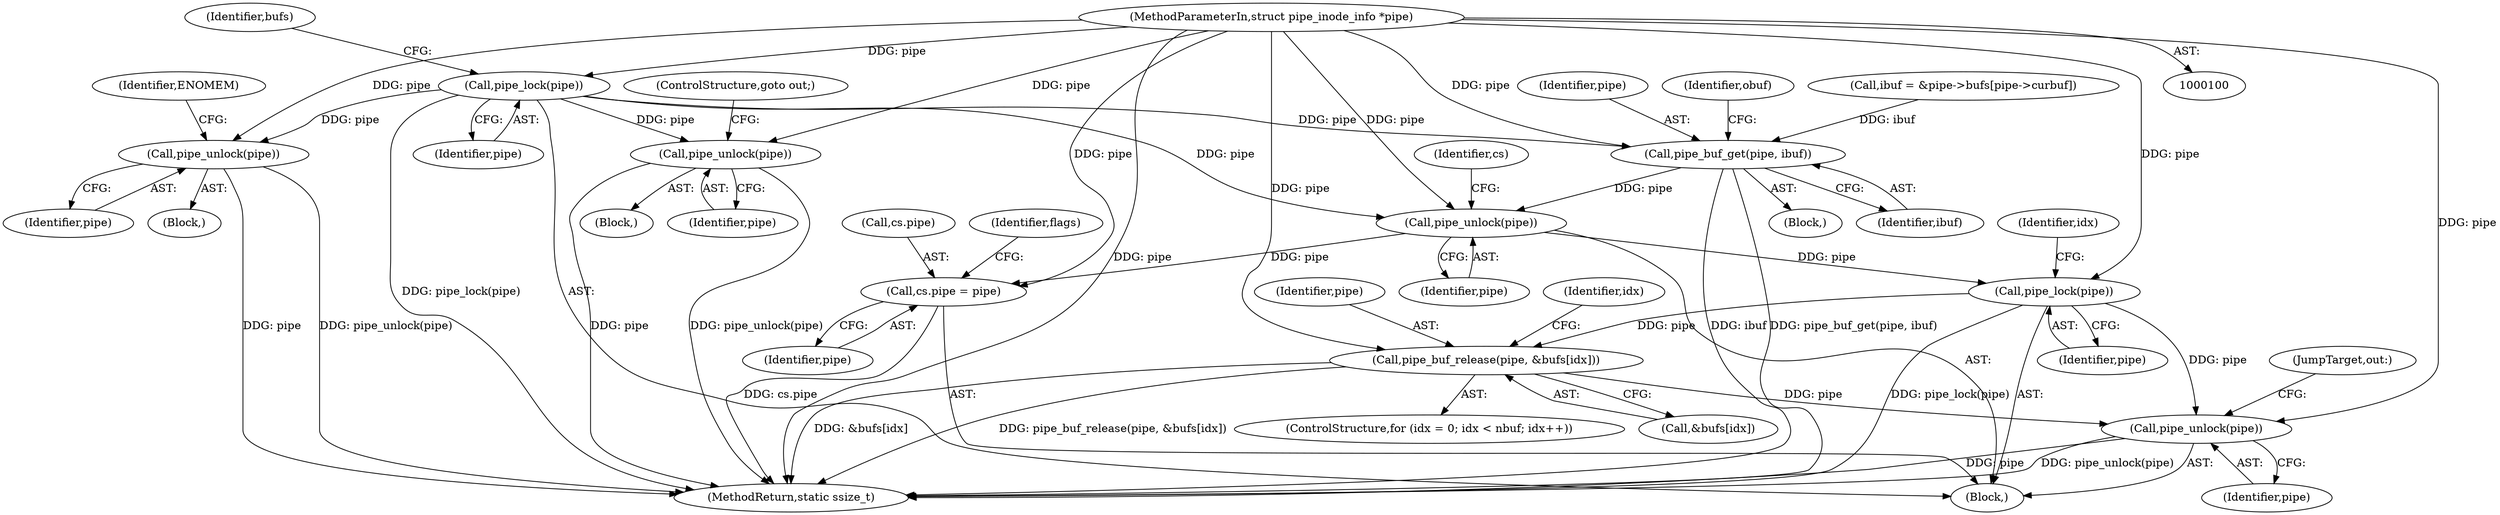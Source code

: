 digraph "1_linux_6b3a707736301c2128ca85ce85fb13f60b5e350a@pointer" {
"1000124" [label="(Call,pipe_lock(pipe))"];
"1000101" [label="(MethodParameterIn,struct pipe_inode_info *pipe)"];
"1000139" [label="(Call,pipe_unlock(pipe))"];
"1000193" [label="(Call,pipe_unlock(pipe))"];
"1000269" [label="(Call,pipe_buf_get(pipe, ibuf))"];
"1000308" [label="(Call,pipe_unlock(pipe))"];
"1000325" [label="(Call,cs.pipe = pipe)"];
"1000346" [label="(Call,pipe_lock(pipe))"];
"1000357" [label="(Call,pipe_buf_release(pipe, &bufs[idx]))"];
"1000363" [label="(Call,pipe_unlock(pipe))"];
"1000358" [label="(Identifier,pipe)"];
"1000312" [label="(Identifier,cs)"];
"1000127" [label="(Identifier,bufs)"];
"1000269" [label="(Call,pipe_buf_get(pipe, ibuf))"];
"1000364" [label="(Identifier,pipe)"];
"1000192" [label="(Block,)"];
"1000326" [label="(Call,cs.pipe)"];
"1000193" [label="(Call,pipe_unlock(pipe))"];
"1000346" [label="(Call,pipe_lock(pipe))"];
"1000359" [label="(Call,&bufs[idx])"];
"1000124" [label="(Call,pipe_lock(pipe))"];
"1000138" [label="(Block,)"];
"1000347" [label="(Identifier,pipe)"];
"1000125" [label="(Identifier,pipe)"];
"1000101" [label="(MethodParameterIn,struct pipe_inode_info *pipe)"];
"1000194" [label="(Identifier,pipe)"];
"1000348" [label="(ControlStructure,for (idx = 0; idx < nbuf; idx++))"];
"1000329" [label="(Identifier,pipe)"];
"1000270" [label="(Identifier,pipe)"];
"1000370" [label="(MethodReturn,static ssize_t)"];
"1000274" [label="(Identifier,obuf)"];
"1000309" [label="(Identifier,pipe)"];
"1000140" [label="(Identifier,pipe)"];
"1000363" [label="(Call,pipe_unlock(pipe))"];
"1000350" [label="(Identifier,idx)"];
"1000271" [label="(Identifier,ibuf)"];
"1000195" [label="(ControlStructure,goto out;)"];
"1000215" [label="(Call,ibuf = &pipe->bufs[pipe->curbuf])"];
"1000308" [label="(Call,pipe_unlock(pipe))"];
"1000143" [label="(Identifier,ENOMEM)"];
"1000325" [label="(Call,cs.pipe = pipe)"];
"1000139" [label="(Call,pipe_unlock(pipe))"];
"1000106" [label="(Block,)"];
"1000365" [label="(JumpTarget,out:)"];
"1000332" [label="(Identifier,flags)"];
"1000268" [label="(Block,)"];
"1000357" [label="(Call,pipe_buf_release(pipe, &bufs[idx]))"];
"1000356" [label="(Identifier,idx)"];
"1000124" -> "1000106"  [label="AST: "];
"1000124" -> "1000125"  [label="CFG: "];
"1000125" -> "1000124"  [label="AST: "];
"1000127" -> "1000124"  [label="CFG: "];
"1000124" -> "1000370"  [label="DDG: pipe_lock(pipe)"];
"1000101" -> "1000124"  [label="DDG: pipe"];
"1000124" -> "1000139"  [label="DDG: pipe"];
"1000124" -> "1000193"  [label="DDG: pipe"];
"1000124" -> "1000269"  [label="DDG: pipe"];
"1000124" -> "1000308"  [label="DDG: pipe"];
"1000101" -> "1000100"  [label="AST: "];
"1000101" -> "1000370"  [label="DDG: pipe"];
"1000101" -> "1000139"  [label="DDG: pipe"];
"1000101" -> "1000193"  [label="DDG: pipe"];
"1000101" -> "1000269"  [label="DDG: pipe"];
"1000101" -> "1000308"  [label="DDG: pipe"];
"1000101" -> "1000325"  [label="DDG: pipe"];
"1000101" -> "1000346"  [label="DDG: pipe"];
"1000101" -> "1000357"  [label="DDG: pipe"];
"1000101" -> "1000363"  [label="DDG: pipe"];
"1000139" -> "1000138"  [label="AST: "];
"1000139" -> "1000140"  [label="CFG: "];
"1000140" -> "1000139"  [label="AST: "];
"1000143" -> "1000139"  [label="CFG: "];
"1000139" -> "1000370"  [label="DDG: pipe_unlock(pipe)"];
"1000139" -> "1000370"  [label="DDG: pipe"];
"1000193" -> "1000192"  [label="AST: "];
"1000193" -> "1000194"  [label="CFG: "];
"1000194" -> "1000193"  [label="AST: "];
"1000195" -> "1000193"  [label="CFG: "];
"1000193" -> "1000370"  [label="DDG: pipe"];
"1000193" -> "1000370"  [label="DDG: pipe_unlock(pipe)"];
"1000269" -> "1000268"  [label="AST: "];
"1000269" -> "1000271"  [label="CFG: "];
"1000270" -> "1000269"  [label="AST: "];
"1000271" -> "1000269"  [label="AST: "];
"1000274" -> "1000269"  [label="CFG: "];
"1000269" -> "1000370"  [label="DDG: pipe_buf_get(pipe, ibuf)"];
"1000269" -> "1000370"  [label="DDG: ibuf"];
"1000215" -> "1000269"  [label="DDG: ibuf"];
"1000269" -> "1000308"  [label="DDG: pipe"];
"1000308" -> "1000106"  [label="AST: "];
"1000308" -> "1000309"  [label="CFG: "];
"1000309" -> "1000308"  [label="AST: "];
"1000312" -> "1000308"  [label="CFG: "];
"1000308" -> "1000325"  [label="DDG: pipe"];
"1000308" -> "1000346"  [label="DDG: pipe"];
"1000325" -> "1000106"  [label="AST: "];
"1000325" -> "1000329"  [label="CFG: "];
"1000326" -> "1000325"  [label="AST: "];
"1000329" -> "1000325"  [label="AST: "];
"1000332" -> "1000325"  [label="CFG: "];
"1000325" -> "1000370"  [label="DDG: cs.pipe"];
"1000346" -> "1000106"  [label="AST: "];
"1000346" -> "1000347"  [label="CFG: "];
"1000347" -> "1000346"  [label="AST: "];
"1000350" -> "1000346"  [label="CFG: "];
"1000346" -> "1000370"  [label="DDG: pipe_lock(pipe)"];
"1000346" -> "1000357"  [label="DDG: pipe"];
"1000346" -> "1000363"  [label="DDG: pipe"];
"1000357" -> "1000348"  [label="AST: "];
"1000357" -> "1000359"  [label="CFG: "];
"1000358" -> "1000357"  [label="AST: "];
"1000359" -> "1000357"  [label="AST: "];
"1000356" -> "1000357"  [label="CFG: "];
"1000357" -> "1000370"  [label="DDG: pipe_buf_release(pipe, &bufs[idx])"];
"1000357" -> "1000370"  [label="DDG: &bufs[idx]"];
"1000357" -> "1000363"  [label="DDG: pipe"];
"1000363" -> "1000106"  [label="AST: "];
"1000363" -> "1000364"  [label="CFG: "];
"1000364" -> "1000363"  [label="AST: "];
"1000365" -> "1000363"  [label="CFG: "];
"1000363" -> "1000370"  [label="DDG: pipe"];
"1000363" -> "1000370"  [label="DDG: pipe_unlock(pipe)"];
}
